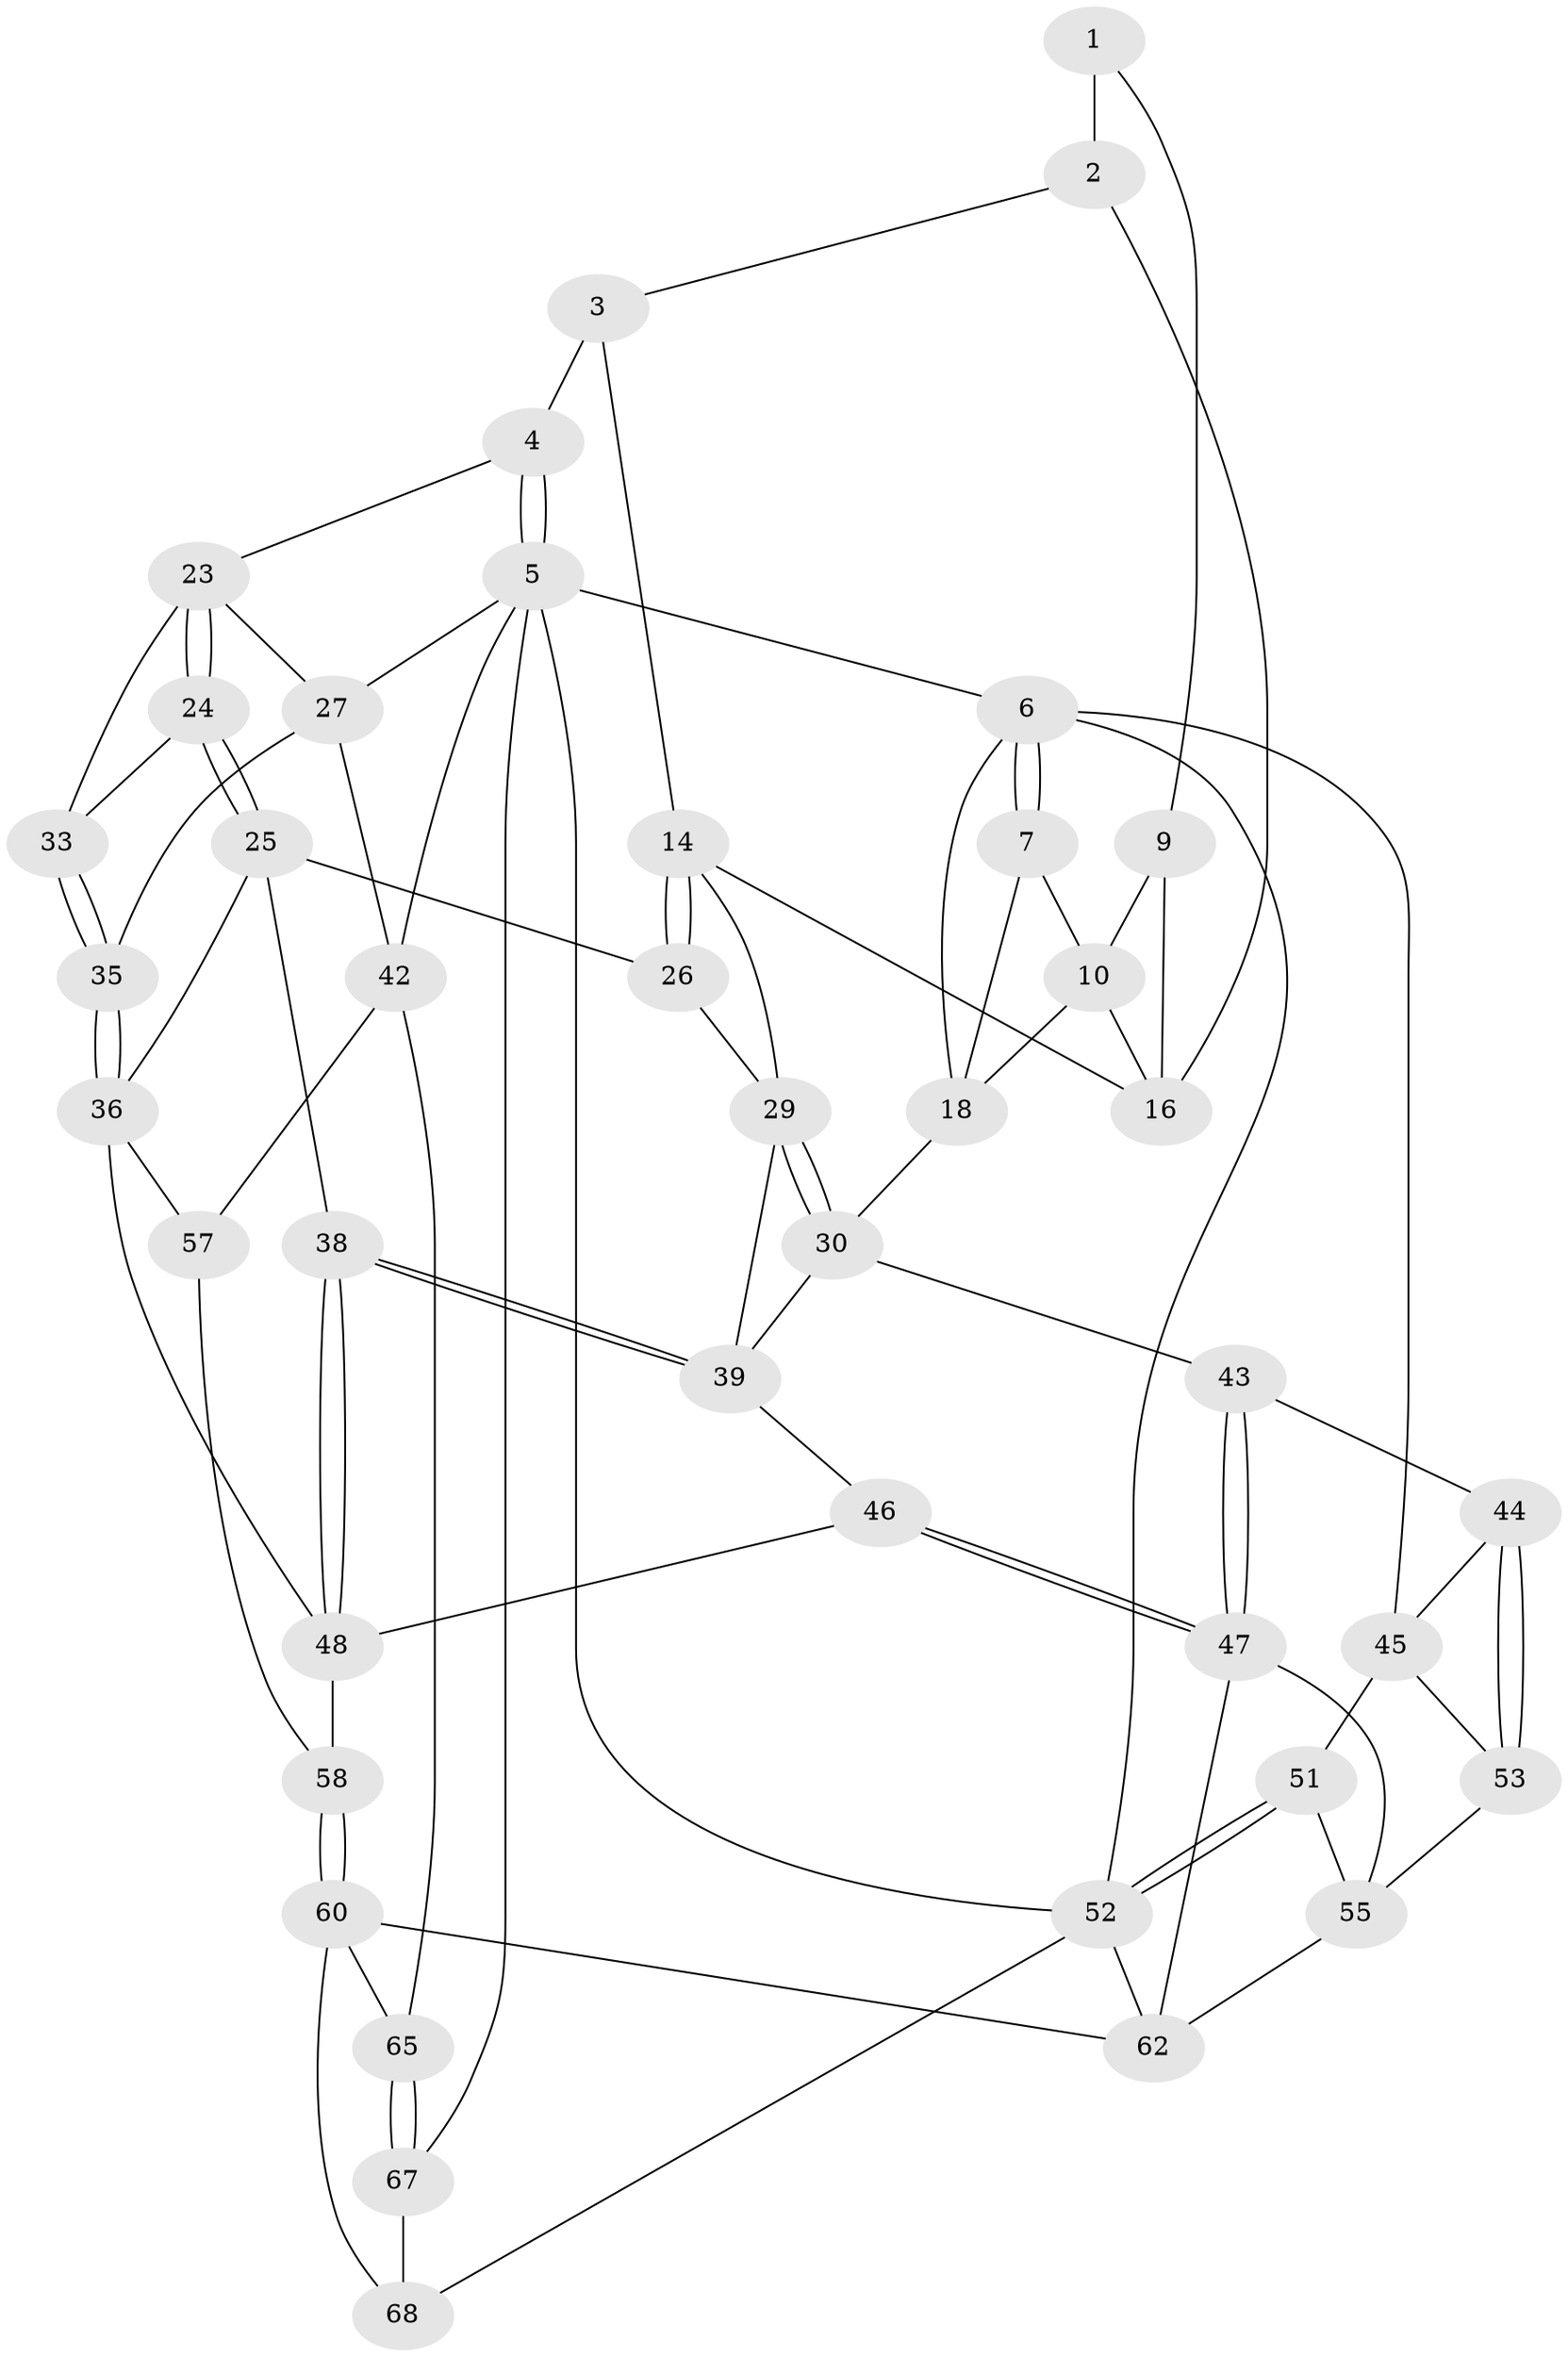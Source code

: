 // Generated by graph-tools (version 1.1) at 2025/52/02/27/25 19:52:37]
// undirected, 42 vertices, 91 edges
graph export_dot {
graph [start="1"]
  node [color=gray90,style=filled];
  1 [pos="+0.3915241428416196+0",super="+8"];
  2 [pos="+0.6547994830078073+0",super="+12"];
  3 [pos="+0.6814812906167372+0",super="+13"];
  4 [pos="+1+0",super="+22"];
  5 [pos="+1+0",super="+41"];
  6 [pos="+0+0",super="+17"];
  7 [pos="+0.2603864899606142+0",super="+11"];
  9 [pos="+0.3919779275946597+0.05983335400222273"];
  10 [pos="+0.2642972787430761+0.025527254322995175",super="+19"];
  14 [pos="+0.5791924062806203+0.17704117073291267",super="+15"];
  16 [pos="+0.5312128994805827+0.1730304431595336",super="+21"];
  18 [pos="+0.0694768035320289+0.2032857080548067",super="+20"];
  23 [pos="+0.7906659013228282+0.1986568777576872",super="+28"];
  24 [pos="+0.8025216402523551+0.24742514001683852"];
  25 [pos="+0.7454467349180363+0.3173856284288945",super="+37"];
  26 [pos="+0.7399632251553577+0.318789656685156"];
  27 [pos="+1+0",super="+34"];
  29 [pos="+0.5789172064316348+0.3542980517069754",super="+32"];
  30 [pos="+0.44576758969724817+0.4305855895039861",super="+31"];
  33 [pos="+0.8800375218665732+0.25361073888368735"];
  35 [pos="+1+0.5166927705740295"];
  36 [pos="+0.9456402806756994+0.524702467929632",super="+56"];
  38 [pos="+0.7173531950953498+0.5512135692650781"];
  39 [pos="+0.667129078687408+0.517934105096844",super="+40"];
  42 [pos="+1+0.6655379201989962",super="+59"];
  43 [pos="+0.32981028130326323+0.4473649704388567"];
  44 [pos="+0.1456173993543721+0.5064687218312162"];
  45 [pos="+0+0.37162817718780883",super="+50"];
  46 [pos="+0.5294503242534019+0.6635871029544613"];
  47 [pos="+0.35623150944299653+0.6560608561028323",super="+54"];
  48 [pos="+0.7510762338989236+0.5770352600774009",super="+49"];
  51 [pos="+0+0.8765867649242518"];
  52 [pos="+0+1",super="+69"];
  53 [pos="+0.07572661060811295+0.6810227090633723"];
  55 [pos="+0.1920496383026989+0.7190605828493508",super="+63"];
  57 [pos="+0.7792702992280891+0.7886592404459563"];
  58 [pos="+0.6222127376797963+0.7962947237088814"];
  60 [pos="+0.5667494191066706+0.8847475316452115",super="+61"];
  62 [pos="+0.34968709218850186+0.7736871563987339",super="+64"];
  65 [pos="+0.8329945433280114+0.865448872061073",super="+66"];
  67 [pos="+1+1",super="+70"];
  68 [pos="+0.2840795647384679+1"];
  1 -- 2 [weight=2];
  1 -- 9;
  2 -- 3;
  2 -- 16;
  3 -- 4 [weight=2];
  3 -- 14;
  4 -- 5;
  4 -- 5;
  4 -- 23;
  5 -- 6;
  5 -- 27;
  5 -- 42;
  5 -- 67;
  5 -- 52;
  6 -- 7;
  6 -- 7;
  6 -- 52;
  6 -- 18;
  6 -- 45;
  7 -- 10;
  7 -- 18;
  9 -- 10;
  9 -- 16;
  10 -- 16;
  10 -- 18;
  14 -- 26;
  14 -- 26;
  14 -- 16;
  14 -- 29;
  18 -- 30;
  23 -- 24;
  23 -- 24;
  23 -- 33;
  23 -- 27;
  24 -- 25;
  24 -- 25;
  24 -- 33;
  25 -- 26;
  25 -- 36;
  25 -- 38;
  26 -- 29;
  27 -- 35;
  27 -- 42;
  29 -- 30;
  29 -- 30;
  29 -- 39;
  30 -- 39;
  30 -- 43;
  33 -- 35;
  33 -- 35;
  35 -- 36;
  35 -- 36;
  36 -- 48;
  36 -- 57;
  38 -- 39;
  38 -- 39;
  38 -- 48;
  38 -- 48;
  39 -- 46;
  42 -- 65;
  42 -- 57;
  43 -- 44;
  43 -- 47;
  43 -- 47;
  44 -- 45;
  44 -- 53;
  44 -- 53;
  45 -- 53;
  45 -- 51;
  46 -- 47;
  46 -- 47;
  46 -- 48;
  47 -- 55;
  47 -- 62;
  48 -- 58;
  51 -- 52;
  51 -- 52;
  51 -- 55;
  52 -- 62;
  52 -- 68;
  53 -- 55;
  55 -- 62;
  57 -- 58;
  58 -- 60;
  58 -- 60;
  60 -- 62;
  60 -- 68;
  60 -- 65;
  65 -- 67 [weight=2];
  65 -- 67;
  67 -- 68;
}
